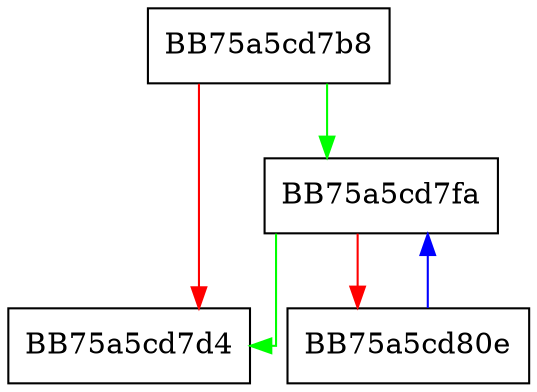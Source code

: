 digraph sqlite3RowSetClear {
  node [shape="box"];
  graph [splines=ortho];
  BB75a5cd7b8 -> BB75a5cd7fa [color="green"];
  BB75a5cd7b8 -> BB75a5cd7d4 [color="red"];
  BB75a5cd7fa -> BB75a5cd7d4 [color="green"];
  BB75a5cd7fa -> BB75a5cd80e [color="red"];
  BB75a5cd80e -> BB75a5cd7fa [color="blue"];
}